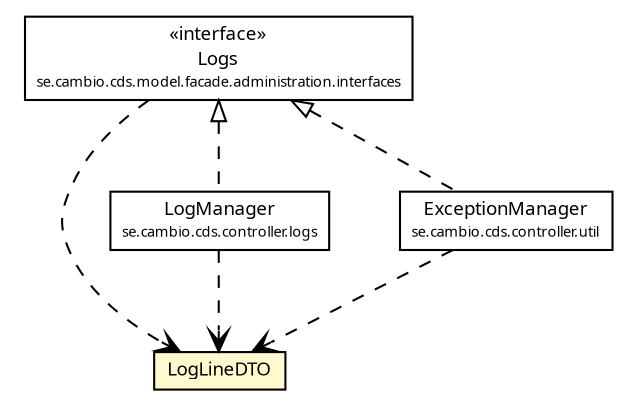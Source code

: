 #!/usr/local/bin/dot
#
# Class diagram 
# Generated by UMLGraph version R5_6 (http://www.umlgraph.org/)
#

digraph G {
	edge [fontname="Trebuchet MS",fontsize=10,labelfontname="Trebuchet MS",labelfontsize=10];
	node [fontname="Trebuchet MS",fontsize=10,shape=plaintext];
	nodesep=0.25;
	ranksep=0.5;
	// se.cambio.cds.model.logLine.dto.LogLineDTO
	c250684 [label=<<table title="se.cambio.cds.model.logLine.dto.LogLineDTO" border="0" cellborder="1" cellspacing="0" cellpadding="2" port="p" bgcolor="lemonChiffon" href="./LogLineDTO.html">
		<tr><td><table border="0" cellspacing="0" cellpadding="1">
<tr><td align="center" balign="center"><font face="Trebuchet MS"> LogLineDTO </font></td></tr>
		</table></td></tr>
		</table>>, URL="./LogLineDTO.html", fontname="Trebuchet MS", fontcolor="black", fontsize=9.0];
	// se.cambio.cds.controller.logs.LogManager
	c250836 [label=<<table title="se.cambio.cds.controller.logs.LogManager" border="0" cellborder="1" cellspacing="0" cellpadding="2" port="p" href="../../../controller/logs/LogManager.html">
		<tr><td><table border="0" cellspacing="0" cellpadding="1">
<tr><td align="center" balign="center"><font face="Trebuchet MS"> LogManager </font></td></tr>
<tr><td align="center" balign="center"><font face="Trebuchet MS" point-size="7.0"> se.cambio.cds.controller.logs </font></td></tr>
		</table></td></tr>
		</table>>, URL="../../../controller/logs/LogManager.html", fontname="Trebuchet MS", fontcolor="black", fontsize=9.0];
	// se.cambio.cds.controller.util.ExceptionManager
	c250843 [label=<<table title="se.cambio.cds.controller.util.ExceptionManager" border="0" cellborder="1" cellspacing="0" cellpadding="2" port="p" href="../../../controller/util/ExceptionManager.html">
		<tr><td><table border="0" cellspacing="0" cellpadding="1">
<tr><td align="center" balign="center"><font face="Trebuchet MS"> ExceptionManager </font></td></tr>
<tr><td align="center" balign="center"><font face="Trebuchet MS" point-size="7.0"> se.cambio.cds.controller.util </font></td></tr>
		</table></td></tr>
		</table>>, URL="../../../controller/util/ExceptionManager.html", fontname="Trebuchet MS", fontcolor="black", fontsize=9.0];
	// se.cambio.cds.model.facade.administration.interfaces.Logs
	c250847 [label=<<table title="se.cambio.cds.model.facade.administration.interfaces.Logs" border="0" cellborder="1" cellspacing="0" cellpadding="2" port="p" href="../../facade/administration/interfaces/Logs.html">
		<tr><td><table border="0" cellspacing="0" cellpadding="1">
<tr><td align="center" balign="center"> &#171;interface&#187; </td></tr>
<tr><td align="center" balign="center"><font face="Trebuchet MS"> Logs </font></td></tr>
<tr><td align="center" balign="center"><font face="Trebuchet MS" point-size="7.0"> se.cambio.cds.model.facade.administration.interfaces </font></td></tr>
		</table></td></tr>
		</table>>, URL="../../facade/administration/interfaces/Logs.html", fontname="Trebuchet MS", fontcolor="black", fontsize=9.0];
	//se.cambio.cds.controller.logs.LogManager implements se.cambio.cds.model.facade.administration.interfaces.Logs
	c250847:p -> c250836:p [dir=back,arrowtail=empty,style=dashed];
	//se.cambio.cds.controller.util.ExceptionManager implements se.cambio.cds.model.facade.administration.interfaces.Logs
	c250847:p -> c250843:p [dir=back,arrowtail=empty,style=dashed];
	// se.cambio.cds.controller.logs.LogManager DEPEND se.cambio.cds.model.logLine.dto.LogLineDTO
	c250836:p -> c250684:p [taillabel="", label="", headlabel="", fontname="Trebuchet MS", fontcolor="black", fontsize=10.0, color="black", arrowhead=open, style=dashed];
	// se.cambio.cds.controller.util.ExceptionManager DEPEND se.cambio.cds.model.logLine.dto.LogLineDTO
	c250843:p -> c250684:p [taillabel="", label="", headlabel="", fontname="Trebuchet MS", fontcolor="black", fontsize=10.0, color="black", arrowhead=open, style=dashed];
	// se.cambio.cds.model.facade.administration.interfaces.Logs DEPEND se.cambio.cds.model.logLine.dto.LogLineDTO
	c250847:p -> c250684:p [taillabel="", label="", headlabel="", fontname="Trebuchet MS", fontcolor="black", fontsize=10.0, color="black", arrowhead=open, style=dashed];
}

